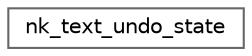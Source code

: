 digraph "类继承关系图"
{
 // LATEX_PDF_SIZE
  bgcolor="transparent";
  edge [fontname=Helvetica,fontsize=10,labelfontname=Helvetica,labelfontsize=10];
  node [fontname=Helvetica,fontsize=10,shape=box,height=0.2,width=0.4];
  rankdir="LR";
  Node0 [id="Node000000",label="nk_text_undo_state",height=0.2,width=0.4,color="grey40", fillcolor="white", style="filled",URL="$structnk__text__undo__state.html",tooltip=" "];
}
